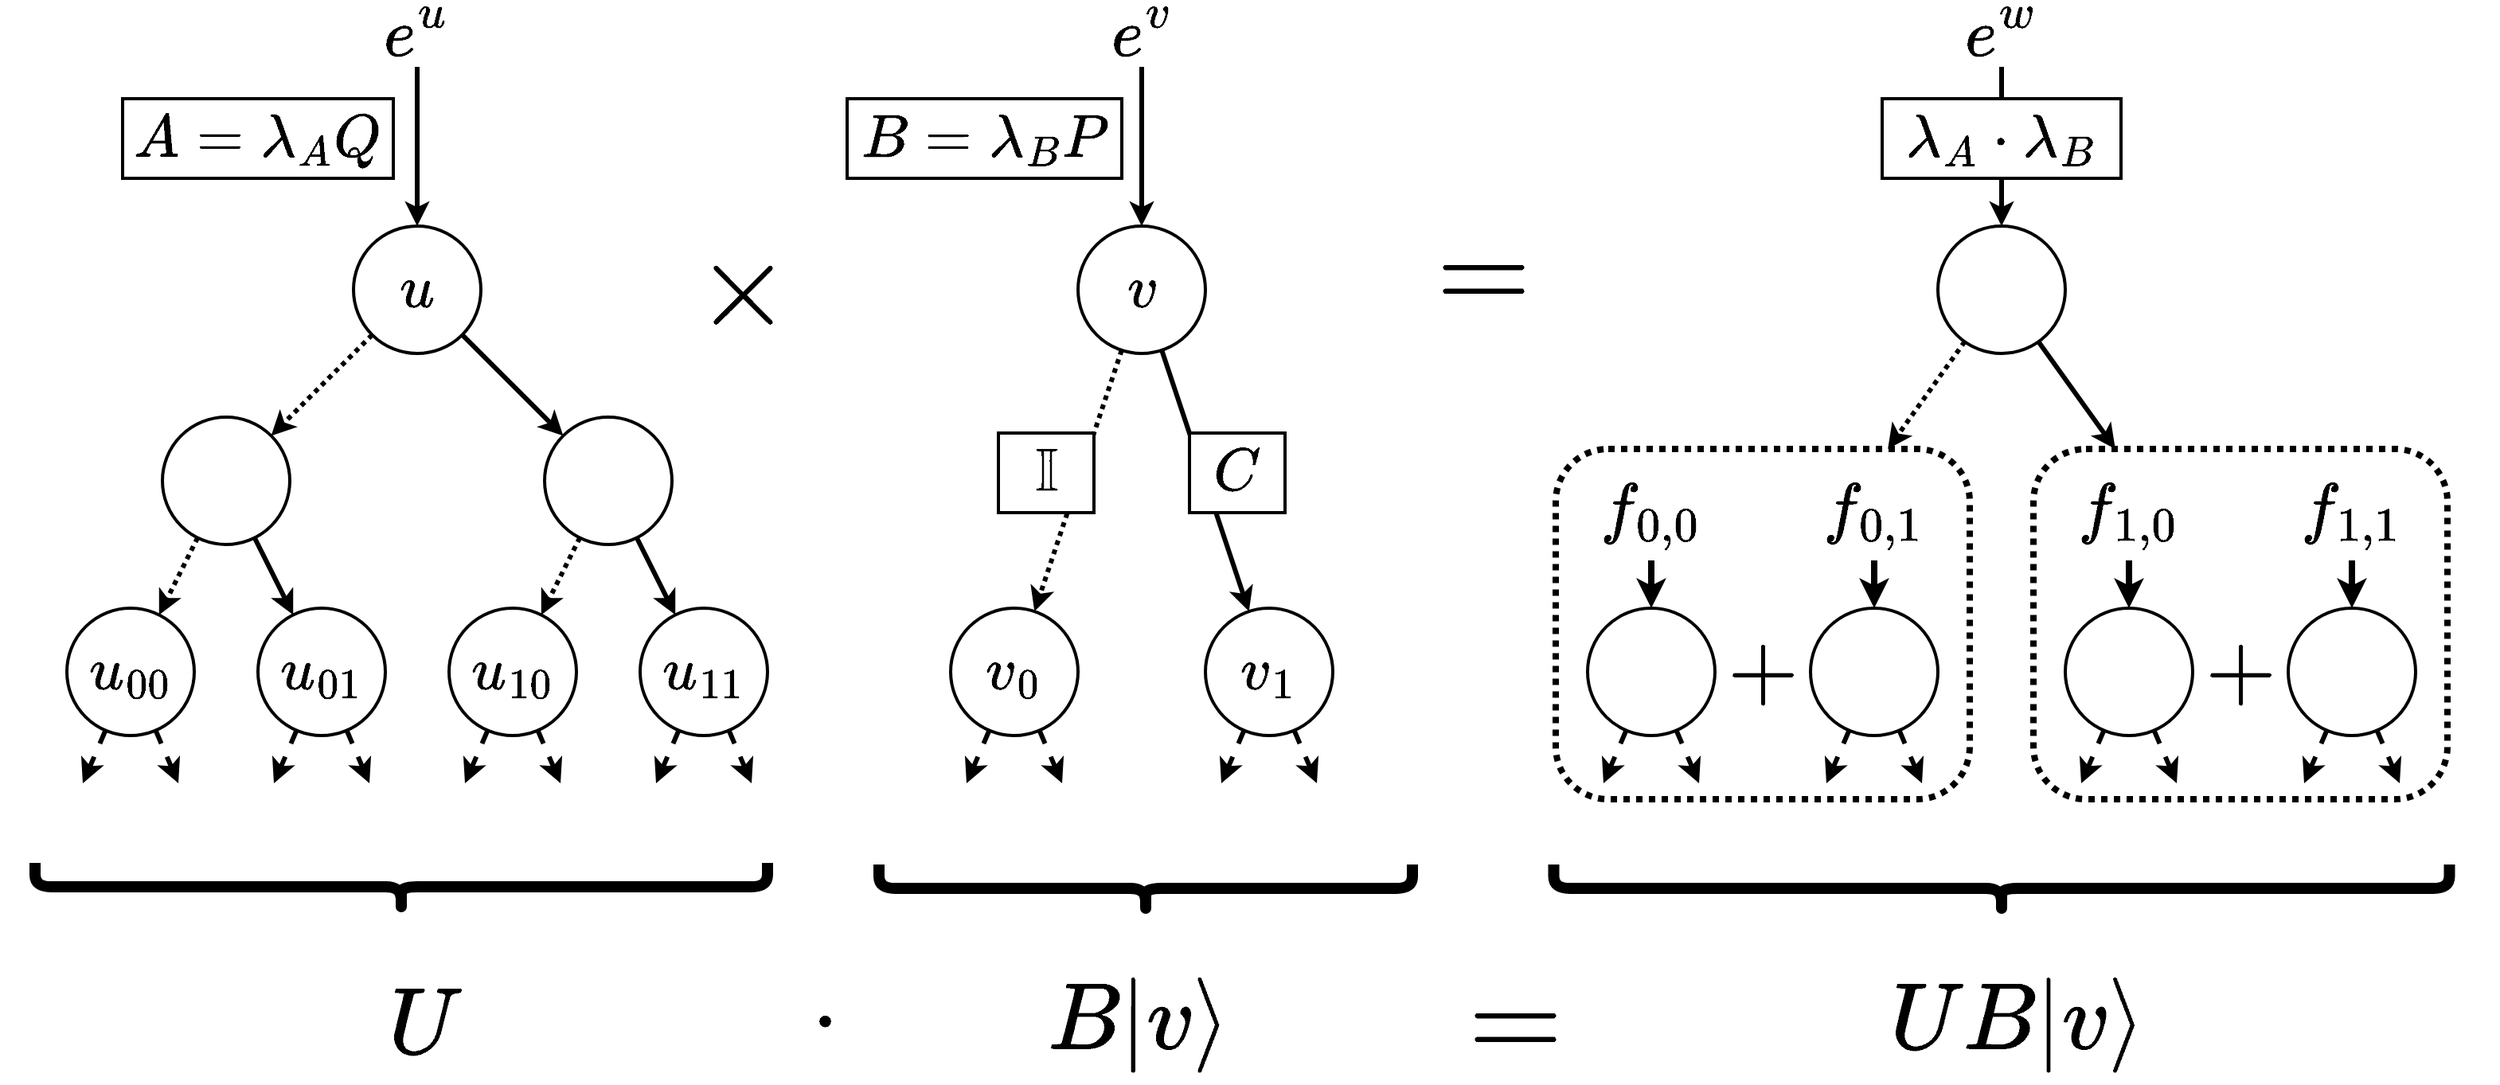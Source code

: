 <mxfile version="13.9.9" type="device"><diagram id="MQbCqY4gfCQlZGrmWCQB" name="Page-1"><mxGraphModel dx="1936" dy="2279" grid="1" gridSize="10" guides="1" tooltips="1" connect="1" arrows="1" fold="1" page="1" pageScale="1" pageWidth="850" pageHeight="1100" math="1" shadow="0"><root><mxCell id="0"/><mxCell id="1" parent="0"/><mxCell id="7Ry7cLWotLpkB_RarK6v-8" style="rounded=0;orthogonalLoop=1;jettySize=auto;html=1;strokeWidth=3;dashed=1;dashPattern=1 1;fontSize=32;" parent="1" source="7Ry7cLWotLpkB_RarK6v-1" target="7Ry7cLWotLpkB_RarK6v-2" edge="1"><mxGeometry relative="1" as="geometry"/></mxCell><mxCell id="7Ry7cLWotLpkB_RarK6v-11" style="edgeStyle=none;rounded=0;orthogonalLoop=1;jettySize=auto;html=1;strokeWidth=3;fontSize=32;" parent="1" source="7Ry7cLWotLpkB_RarK6v-1" target="7Ry7cLWotLpkB_RarK6v-3" edge="1"><mxGeometry relative="1" as="geometry"/></mxCell><mxCell id="XFLBcr7ktRr1cIXliRui-13" style="edgeStyle=none;rounded=0;orthogonalLoop=1;jettySize=auto;html=1;fontSize=32;startArrow=classic;startFill=1;endArrow=none;endFill=0;strokeWidth=3;" parent="1" source="7Ry7cLWotLpkB_RarK6v-1" edge="1"><mxGeometry relative="1" as="geometry"><mxPoint x="415" y="60" as="targetPoint"/></mxGeometry></mxCell><mxCell id="7Ry7cLWotLpkB_RarK6v-1" value="$$u$$" style="ellipse;whiteSpace=wrap;html=1;aspect=fixed;strokeWidth=2;fontSize=32;" parent="1" vertex="1"><mxGeometry x="375" y="160" width="80" height="80" as="geometry"/></mxCell><mxCell id="7Ry7cLWotLpkB_RarK6v-9" style="edgeStyle=none;rounded=0;orthogonalLoop=1;jettySize=auto;html=1;dashed=1;dashPattern=1 1;strokeWidth=3;fontSize=32;" parent="1" source="7Ry7cLWotLpkB_RarK6v-2" target="7Ry7cLWotLpkB_RarK6v-4" edge="1"><mxGeometry relative="1" as="geometry"/></mxCell><mxCell id="7Ry7cLWotLpkB_RarK6v-13" style="edgeStyle=none;rounded=0;orthogonalLoop=1;jettySize=auto;html=1;strokeWidth=3;fontSize=32;" parent="1" source="7Ry7cLWotLpkB_RarK6v-2" target="7Ry7cLWotLpkB_RarK6v-5" edge="1"><mxGeometry relative="1" as="geometry"/></mxCell><mxCell id="7Ry7cLWotLpkB_RarK6v-2" value="" style="ellipse;whiteSpace=wrap;html=1;aspect=fixed;strokeWidth=2;fontSize=32;" parent="1" vertex="1"><mxGeometry x="255" y="280" width="80" height="80" as="geometry"/></mxCell><mxCell id="7Ry7cLWotLpkB_RarK6v-10" style="edgeStyle=none;rounded=0;orthogonalLoop=1;jettySize=auto;html=1;dashed=1;dashPattern=1 1;strokeWidth=3;fontSize=32;" parent="1" source="7Ry7cLWotLpkB_RarK6v-3" target="7Ry7cLWotLpkB_RarK6v-6" edge="1"><mxGeometry relative="1" as="geometry"/></mxCell><mxCell id="7Ry7cLWotLpkB_RarK6v-12" style="edgeStyle=none;rounded=0;orthogonalLoop=1;jettySize=auto;html=1;strokeWidth=3;fontSize=32;" parent="1" source="7Ry7cLWotLpkB_RarK6v-3" target="7Ry7cLWotLpkB_RarK6v-7" edge="1"><mxGeometry relative="1" as="geometry"/></mxCell><mxCell id="7Ry7cLWotLpkB_RarK6v-3" value="" style="ellipse;whiteSpace=wrap;html=1;aspect=fixed;strokeWidth=2;fontSize=32;" parent="1" vertex="1"><mxGeometry x="495" y="280" width="80" height="80" as="geometry"/></mxCell><mxCell id="2wbyn856thlZ1iI1ikwk-1" style="rounded=0;orthogonalLoop=1;jettySize=auto;html=1;strokeWidth=3;dashed=1;" parent="1" source="7Ry7cLWotLpkB_RarK6v-4" edge="1"><mxGeometry relative="1" as="geometry"><mxPoint x="205" y="510" as="targetPoint"/></mxGeometry></mxCell><mxCell id="2wbyn856thlZ1iI1ikwk-2" style="edgeStyle=none;rounded=0;orthogonalLoop=1;jettySize=auto;html=1;dashed=1;strokeWidth=3;" parent="1" source="7Ry7cLWotLpkB_RarK6v-4" edge="1"><mxGeometry relative="1" as="geometry"><mxPoint x="265" y="510" as="targetPoint"/></mxGeometry></mxCell><mxCell id="7Ry7cLWotLpkB_RarK6v-4" value="$$u_{00}$$" style="ellipse;whiteSpace=wrap;html=1;aspect=fixed;strokeWidth=2;fontSize=32;" parent="1" vertex="1"><mxGeometry x="195" y="400" width="80" height="80" as="geometry"/></mxCell><mxCell id="2wbyn856thlZ1iI1ikwk-3" style="edgeStyle=none;rounded=0;orthogonalLoop=1;jettySize=auto;html=1;dashed=1;strokeWidth=3;" parent="1" source="7Ry7cLWotLpkB_RarK6v-5" edge="1"><mxGeometry relative="1" as="geometry"><mxPoint x="325" y="510" as="targetPoint"/></mxGeometry></mxCell><mxCell id="2wbyn856thlZ1iI1ikwk-4" style="edgeStyle=none;rounded=0;orthogonalLoop=1;jettySize=auto;html=1;dashed=1;strokeWidth=3;" parent="1" source="7Ry7cLWotLpkB_RarK6v-5" edge="1"><mxGeometry relative="1" as="geometry"><mxPoint x="385" y="510" as="targetPoint"/></mxGeometry></mxCell><mxCell id="7Ry7cLWotLpkB_RarK6v-5" value="$$u_{01}$$" style="ellipse;whiteSpace=wrap;html=1;aspect=fixed;strokeWidth=2;fontSize=32;" parent="1" vertex="1"><mxGeometry x="315" y="400" width="80" height="80" as="geometry"/></mxCell><mxCell id="2wbyn856thlZ1iI1ikwk-5" style="edgeStyle=none;rounded=0;orthogonalLoop=1;jettySize=auto;html=1;dashed=1;strokeWidth=3;" parent="1" source="7Ry7cLWotLpkB_RarK6v-6" edge="1"><mxGeometry relative="1" as="geometry"><mxPoint x="445" y="510" as="targetPoint"/></mxGeometry></mxCell><mxCell id="2wbyn856thlZ1iI1ikwk-6" style="edgeStyle=none;rounded=0;orthogonalLoop=1;jettySize=auto;html=1;dashed=1;strokeWidth=3;" parent="1" source="7Ry7cLWotLpkB_RarK6v-6" edge="1"><mxGeometry relative="1" as="geometry"><mxPoint x="505" y="510" as="targetPoint"/></mxGeometry></mxCell><mxCell id="7Ry7cLWotLpkB_RarK6v-6" value="$$u_{10}$$" style="ellipse;whiteSpace=wrap;html=1;aspect=fixed;strokeWidth=2;fontSize=32;" parent="1" vertex="1"><mxGeometry x="435" y="400" width="80" height="80" as="geometry"/></mxCell><mxCell id="2wbyn856thlZ1iI1ikwk-7" style="edgeStyle=none;rounded=0;orthogonalLoop=1;jettySize=auto;html=1;dashed=1;strokeWidth=3;" parent="1" source="7Ry7cLWotLpkB_RarK6v-7" edge="1"><mxGeometry relative="1" as="geometry"><mxPoint x="565" y="510" as="targetPoint"/></mxGeometry></mxCell><mxCell id="2wbyn856thlZ1iI1ikwk-8" style="edgeStyle=none;rounded=0;orthogonalLoop=1;jettySize=auto;html=1;dashed=1;strokeWidth=3;" parent="1" source="7Ry7cLWotLpkB_RarK6v-7" edge="1"><mxGeometry relative="1" as="geometry"><mxPoint x="625" y="510" as="targetPoint"/></mxGeometry></mxCell><mxCell id="7Ry7cLWotLpkB_RarK6v-7" value="$$u_{11}$$" style="ellipse;whiteSpace=wrap;html=1;aspect=fixed;strokeWidth=2;fontSize=32;" parent="1" vertex="1"><mxGeometry x="555" y="400" width="80" height="80" as="geometry"/></mxCell><mxCell id="XFLBcr7ktRr1cIXliRui-1" value="$$\times$$" style="text;html=1;strokeColor=none;fillColor=none;align=center;verticalAlign=middle;whiteSpace=wrap;rounded=0;fontSize=64;" parent="1" vertex="1"><mxGeometry x="600" y="180" width="40" height="40" as="geometry"/></mxCell><mxCell id="XFLBcr7ktRr1cIXliRui-5" style="rounded=0;orthogonalLoop=1;jettySize=auto;html=1;fontSize=32;dashed=1;dashPattern=1 1;strokeWidth=3;" parent="1" source="XFLBcr7ktRr1cIXliRui-2" target="XFLBcr7ktRr1cIXliRui-3" edge="1"><mxGeometry relative="1" as="geometry"/></mxCell><mxCell id="XFLBcr7ktRr1cIXliRui-6" style="edgeStyle=none;rounded=0;orthogonalLoop=1;jettySize=auto;html=1;fontSize=32;strokeWidth=3;" parent="1" source="XFLBcr7ktRr1cIXliRui-2" target="XFLBcr7ktRr1cIXliRui-4" edge="1"><mxGeometry relative="1" as="geometry"/></mxCell><mxCell id="XFLBcr7ktRr1cIXliRui-12" style="edgeStyle=none;rounded=0;orthogonalLoop=1;jettySize=auto;html=1;fontSize=32;strokeWidth=3;startArrow=classic;startFill=1;endArrow=none;endFill=0;" parent="1" source="XFLBcr7ktRr1cIXliRui-2" edge="1"><mxGeometry relative="1" as="geometry"><mxPoint x="870" y="60" as="targetPoint"/></mxGeometry></mxCell><mxCell id="XFLBcr7ktRr1cIXliRui-2" value="$$v$$" style="ellipse;whiteSpace=wrap;html=1;aspect=fixed;strokeWidth=2;fontSize=32;" parent="1" vertex="1"><mxGeometry x="830" y="160" width="80" height="80" as="geometry"/></mxCell><mxCell id="2wbyn856thlZ1iI1ikwk-9" style="edgeStyle=none;rounded=0;orthogonalLoop=1;jettySize=auto;html=1;dashed=1;strokeWidth=3;" parent="1" source="XFLBcr7ktRr1cIXliRui-3" edge="1"><mxGeometry relative="1" as="geometry"><mxPoint x="760" y="510" as="targetPoint"/></mxGeometry></mxCell><mxCell id="2wbyn856thlZ1iI1ikwk-10" style="edgeStyle=none;rounded=0;orthogonalLoop=1;jettySize=auto;html=1;dashed=1;strokeWidth=3;" parent="1" source="XFLBcr7ktRr1cIXliRui-3" edge="1"><mxGeometry relative="1" as="geometry"><mxPoint x="820" y="510" as="targetPoint"/></mxGeometry></mxCell><mxCell id="XFLBcr7ktRr1cIXliRui-3" value="$$v_0$$" style="ellipse;whiteSpace=wrap;html=1;aspect=fixed;strokeWidth=2;fontSize=32;" parent="1" vertex="1"><mxGeometry x="750" y="400" width="80" height="80" as="geometry"/></mxCell><mxCell id="2wbyn856thlZ1iI1ikwk-11" style="edgeStyle=none;rounded=0;orthogonalLoop=1;jettySize=auto;html=1;dashed=1;strokeWidth=3;" parent="1" source="XFLBcr7ktRr1cIXliRui-4" edge="1"><mxGeometry relative="1" as="geometry"><mxPoint x="920" y="510" as="targetPoint"/></mxGeometry></mxCell><mxCell id="2wbyn856thlZ1iI1ikwk-12" style="edgeStyle=none;rounded=0;orthogonalLoop=1;jettySize=auto;html=1;dashed=1;strokeWidth=3;" parent="1" source="XFLBcr7ktRr1cIXliRui-4" edge="1"><mxGeometry relative="1" as="geometry"><mxPoint x="980" y="510" as="targetPoint"/></mxGeometry></mxCell><mxCell id="XFLBcr7ktRr1cIXliRui-4" value="$$v_1$$" style="ellipse;whiteSpace=wrap;html=1;aspect=fixed;strokeWidth=2;fontSize=32;" parent="1" vertex="1"><mxGeometry x="910" y="400" width="80" height="80" as="geometry"/></mxCell><mxCell id="XFLBcr7ktRr1cIXliRui-7" value="$$=$$" style="text;html=1;strokeColor=none;fillColor=none;align=center;verticalAlign=middle;whiteSpace=wrap;rounded=0;fontSize=64;" parent="1" vertex="1"><mxGeometry x="1060" y="170" width="50" height="40" as="geometry"/></mxCell><mxCell id="XFLBcr7ktRr1cIXliRui-14" style="edgeStyle=none;rounded=0;orthogonalLoop=1;jettySize=auto;html=1;fontSize=32;startArrow=classic;startFill=1;endArrow=none;endFill=0;strokeWidth=3;" parent="1" source="XFLBcr7ktRr1cIXliRui-8" target="UFPPaSYuF6DZ4g75gZXc-3" edge="1"><mxGeometry relative="1" as="geometry"><mxPoint x="1410" y="80" as="targetPoint"/></mxGeometry></mxCell><mxCell id="XFLBcr7ktRr1cIXliRui-20" style="edgeStyle=none;rounded=0;orthogonalLoop=1;jettySize=auto;html=1;fontSize=32;startArrow=none;startFill=0;endArrow=classic;endFill=1;strokeWidth=3;dashed=1;dashPattern=1 1;" parent="1" source="XFLBcr7ktRr1cIXliRui-8" target="UFPPaSYuF6DZ4g75gZXc-69" edge="1"><mxGeometry relative="1" as="geometry"><mxPoint x="1310" y="250" as="targetPoint"/></mxGeometry></mxCell><mxCell id="XFLBcr7ktRr1cIXliRui-21" style="edgeStyle=none;rounded=0;orthogonalLoop=1;jettySize=auto;html=1;fontSize=32;startArrow=none;startFill=0;endArrow=classic;endFill=1;strokeWidth=3;" parent="1" source="XFLBcr7ktRr1cIXliRui-8" target="XFLBcr7ktRr1cIXliRui-19" edge="1"><mxGeometry relative="1" as="geometry"/></mxCell><mxCell id="XFLBcr7ktRr1cIXliRui-8" value="" style="ellipse;whiteSpace=wrap;html=1;aspect=fixed;strokeWidth=2;fontSize=32;" parent="1" vertex="1"><mxGeometry x="1370" y="160" width="80" height="80" as="geometry"/></mxCell><mxCell id="XFLBcr7ktRr1cIXliRui-11" value="$$C$$" style="rounded=0;whiteSpace=wrap;html=1;fontSize=32;strokeWidth=2;" parent="1" vertex="1"><mxGeometry x="900" y="290" width="60" height="50" as="geometry"/></mxCell><mxCell id="XFLBcr7ktRr1cIXliRui-15" value="$$A=\lambda_A Q$$" style="rounded=0;whiteSpace=wrap;html=1;fontSize=32;strokeWidth=2;" parent="1" vertex="1"><mxGeometry x="230" y="80" width="170" height="50" as="geometry"/></mxCell><mxCell id="XFLBcr7ktRr1cIXliRui-16" value="$$B=\lambda_B P$$" style="rounded=0;whiteSpace=wrap;html=1;fontSize=32;strokeWidth=2;" parent="1" vertex="1"><mxGeometry x="685" y="80" width="172.5" height="50" as="geometry"/></mxCell><mxCell id="XFLBcr7ktRr1cIXliRui-18" value="$$\mathbb I$$" style="rounded=0;whiteSpace=wrap;html=1;fontSize=32;strokeWidth=2;" parent="1" vertex="1"><mxGeometry x="780" y="290" width="60" height="50" as="geometry"/></mxCell><mxCell id="XFLBcr7ktRr1cIXliRui-19" value="" style="rounded=1;whiteSpace=wrap;html=1;fontSize=32;strokeWidth=4;fillColor=none;dashed=1;dashPattern=1 1;" parent="1" vertex="1"><mxGeometry x="1430" y="300" width="260" height="220" as="geometry"/></mxCell><mxCell id="XFLBcr7ktRr1cIXliRui-27" value="$$\lambda_A\cdot \lambda_B$$" style="rounded=0;whiteSpace=wrap;html=1;fontSize=32;strokeWidth=2;" parent="1" vertex="1"><mxGeometry x="1335" y="80" width="150" height="50" as="geometry"/></mxCell><mxCell id="UFPPaSYuF6DZ4g75gZXc-1" value="$$e^u$$" style="text;html=1;strokeColor=none;fillColor=none;align=center;verticalAlign=middle;whiteSpace=wrap;rounded=0;fontSize=36;" parent="1" vertex="1"><mxGeometry x="375" y="20" width="80" height="40" as="geometry"/></mxCell><mxCell id="UFPPaSYuF6DZ4g75gZXc-2" value="$$e^v$$" style="text;html=1;strokeColor=none;fillColor=none;align=center;verticalAlign=middle;whiteSpace=wrap;rounded=0;fontSize=36;" parent="1" vertex="1"><mxGeometry x="830" y="20" width="80" height="40" as="geometry"/></mxCell><mxCell id="UFPPaSYuF6DZ4g75gZXc-3" value="$$e^{w}$$" style="text;html=1;strokeColor=none;fillColor=none;align=center;verticalAlign=middle;whiteSpace=wrap;rounded=0;fontSize=36;" parent="1" vertex="1"><mxGeometry x="1370" y="20" width="80" height="40" as="geometry"/></mxCell><mxCell id="UFPPaSYuF6DZ4g75gZXc-37" value="$$+$$" style="text;html=1;strokeColor=none;fillColor=none;align=center;verticalAlign=middle;whiteSpace=wrap;rounded=0;fontSize=48;" parent="1" vertex="1"><mxGeometry x="1540" y="420" width="40" height="40" as="geometry"/></mxCell><mxCell id="UFPPaSYuF6DZ4g75gZXc-50" value="" style="group" parent="1" vertex="1" connectable="0"><mxGeometry x="1590" y="320" width="80" height="190" as="geometry"/></mxCell><mxCell id="UFPPaSYuF6DZ4g75gZXc-25" style="edgeStyle=none;rounded=0;orthogonalLoop=1;jettySize=auto;html=1;dashed=1;strokeWidth=3;" parent="UFPPaSYuF6DZ4g75gZXc-50" source="UFPPaSYuF6DZ4g75gZXc-28" edge="1"><mxGeometry as="geometry"><mxPoint x="10" y="190" as="targetPoint"/></mxGeometry></mxCell><mxCell id="UFPPaSYuF6DZ4g75gZXc-26" style="edgeStyle=none;rounded=0;orthogonalLoop=1;jettySize=auto;html=1;dashed=1;strokeWidth=3;" parent="UFPPaSYuF6DZ4g75gZXc-50" source="UFPPaSYuF6DZ4g75gZXc-28" edge="1"><mxGeometry as="geometry"><mxPoint x="70" y="190" as="targetPoint"/></mxGeometry></mxCell><mxCell id="UFPPaSYuF6DZ4g75gZXc-27" style="edgeStyle=orthogonalEdgeStyle;rounded=0;orthogonalLoop=1;jettySize=auto;html=1;fontSize=36;strokeWidth=4;startArrow=classic;startFill=1;endArrow=none;endFill=0;" parent="UFPPaSYuF6DZ4g75gZXc-50" source="UFPPaSYuF6DZ4g75gZXc-28" edge="1"><mxGeometry as="geometry"><mxPoint x="40" y="50" as="targetPoint"/></mxGeometry></mxCell><mxCell id="UFPPaSYuF6DZ4g75gZXc-28" value="" style="ellipse;whiteSpace=wrap;html=1;aspect=fixed;strokeWidth=2;fontSize=32;" parent="UFPPaSYuF6DZ4g75gZXc-50" vertex="1"><mxGeometry y="80" width="80" height="80" as="geometry"/></mxCell><mxCell id="UFPPaSYuF6DZ4g75gZXc-32" value="$$f_{1,1}$$" style="text;html=1;strokeColor=none;fillColor=none;align=center;verticalAlign=middle;whiteSpace=wrap;rounded=0;fontSize=36;" parent="UFPPaSYuF6DZ4g75gZXc-50" vertex="1"><mxGeometry width="80" height="40" as="geometry"/></mxCell><mxCell id="UFPPaSYuF6DZ4g75gZXc-51" value="" style="group" parent="1" vertex="1" connectable="0"><mxGeometry x="1450" y="320" width="80" height="190" as="geometry"/></mxCell><mxCell id="UFPPaSYuF6DZ4g75gZXc-52" style="edgeStyle=none;rounded=0;orthogonalLoop=1;jettySize=auto;html=1;dashed=1;strokeWidth=3;" parent="UFPPaSYuF6DZ4g75gZXc-51" source="UFPPaSYuF6DZ4g75gZXc-55" edge="1"><mxGeometry as="geometry"><mxPoint x="10" y="190" as="targetPoint"/></mxGeometry></mxCell><mxCell id="UFPPaSYuF6DZ4g75gZXc-53" style="edgeStyle=none;rounded=0;orthogonalLoop=1;jettySize=auto;html=1;dashed=1;strokeWidth=3;" parent="UFPPaSYuF6DZ4g75gZXc-51" source="UFPPaSYuF6DZ4g75gZXc-55" edge="1"><mxGeometry as="geometry"><mxPoint x="70" y="190" as="targetPoint"/></mxGeometry></mxCell><mxCell id="UFPPaSYuF6DZ4g75gZXc-54" style="edgeStyle=orthogonalEdgeStyle;rounded=0;orthogonalLoop=1;jettySize=auto;html=1;fontSize=36;strokeWidth=4;startArrow=classic;startFill=1;endArrow=none;endFill=0;" parent="UFPPaSYuF6DZ4g75gZXc-51" source="UFPPaSYuF6DZ4g75gZXc-55" edge="1"><mxGeometry as="geometry"><mxPoint x="40" y="50" as="targetPoint"/></mxGeometry></mxCell><mxCell id="UFPPaSYuF6DZ4g75gZXc-55" value="" style="ellipse;whiteSpace=wrap;html=1;aspect=fixed;strokeWidth=2;fontSize=32;" parent="UFPPaSYuF6DZ4g75gZXc-51" vertex="1"><mxGeometry y="80" width="80" height="80" as="geometry"/></mxCell><mxCell id="UFPPaSYuF6DZ4g75gZXc-56" value="$$f_{1,0}$$" style="text;html=1;strokeColor=none;fillColor=none;align=center;verticalAlign=middle;whiteSpace=wrap;rounded=0;fontSize=36;" parent="UFPPaSYuF6DZ4g75gZXc-51" vertex="1"><mxGeometry width="80" height="40" as="geometry"/></mxCell><mxCell id="UFPPaSYuF6DZ4g75gZXc-69" value="" style="rounded=1;whiteSpace=wrap;html=1;fontSize=32;strokeWidth=4;fillColor=none;dashed=1;dashPattern=1 1;" parent="1" vertex="1"><mxGeometry x="1130" y="300" width="260" height="220" as="geometry"/></mxCell><mxCell id="UFPPaSYuF6DZ4g75gZXc-70" value="$$+$$" style="text;html=1;strokeColor=none;fillColor=none;align=center;verticalAlign=middle;whiteSpace=wrap;rounded=0;fontSize=48;" parent="1" vertex="1"><mxGeometry x="1240" y="420" width="40" height="40" as="geometry"/></mxCell><mxCell id="UFPPaSYuF6DZ4g75gZXc-71" value="" style="group" parent="1" vertex="1" connectable="0"><mxGeometry x="1290" y="320" width="80" height="190" as="geometry"/></mxCell><mxCell id="UFPPaSYuF6DZ4g75gZXc-72" style="edgeStyle=none;rounded=0;orthogonalLoop=1;jettySize=auto;html=1;dashed=1;strokeWidth=3;" parent="UFPPaSYuF6DZ4g75gZXc-71" source="UFPPaSYuF6DZ4g75gZXc-75" edge="1"><mxGeometry as="geometry"><mxPoint x="10" y="190" as="targetPoint"/></mxGeometry></mxCell><mxCell id="UFPPaSYuF6DZ4g75gZXc-73" style="edgeStyle=none;rounded=0;orthogonalLoop=1;jettySize=auto;html=1;dashed=1;strokeWidth=3;" parent="UFPPaSYuF6DZ4g75gZXc-71" source="UFPPaSYuF6DZ4g75gZXc-75" edge="1"><mxGeometry as="geometry"><mxPoint x="70" y="190" as="targetPoint"/></mxGeometry></mxCell><mxCell id="UFPPaSYuF6DZ4g75gZXc-74" style="edgeStyle=orthogonalEdgeStyle;rounded=0;orthogonalLoop=1;jettySize=auto;html=1;fontSize=36;strokeWidth=4;startArrow=classic;startFill=1;endArrow=none;endFill=0;" parent="UFPPaSYuF6DZ4g75gZXc-71" source="UFPPaSYuF6DZ4g75gZXc-75" edge="1"><mxGeometry as="geometry"><mxPoint x="40" y="50" as="targetPoint"/></mxGeometry></mxCell><mxCell id="UFPPaSYuF6DZ4g75gZXc-75" value="" style="ellipse;whiteSpace=wrap;html=1;aspect=fixed;strokeWidth=2;fontSize=32;" parent="UFPPaSYuF6DZ4g75gZXc-71" vertex="1"><mxGeometry y="80" width="80" height="80" as="geometry"/></mxCell><mxCell id="UFPPaSYuF6DZ4g75gZXc-76" value="$$f_{0,1}$$" style="text;html=1;strokeColor=none;fillColor=none;align=center;verticalAlign=middle;whiteSpace=wrap;rounded=0;fontSize=36;" parent="UFPPaSYuF6DZ4g75gZXc-71" vertex="1"><mxGeometry width="80" height="40" as="geometry"/></mxCell><mxCell id="UFPPaSYuF6DZ4g75gZXc-77" value="" style="group" parent="1" vertex="1" connectable="0"><mxGeometry x="1150" y="320" width="80" height="190" as="geometry"/></mxCell><mxCell id="UFPPaSYuF6DZ4g75gZXc-78" style="edgeStyle=none;rounded=0;orthogonalLoop=1;jettySize=auto;html=1;dashed=1;strokeWidth=3;" parent="UFPPaSYuF6DZ4g75gZXc-77" source="UFPPaSYuF6DZ4g75gZXc-81" edge="1"><mxGeometry as="geometry"><mxPoint x="10" y="190" as="targetPoint"/></mxGeometry></mxCell><mxCell id="UFPPaSYuF6DZ4g75gZXc-79" style="edgeStyle=none;rounded=0;orthogonalLoop=1;jettySize=auto;html=1;dashed=1;strokeWidth=3;" parent="UFPPaSYuF6DZ4g75gZXc-77" source="UFPPaSYuF6DZ4g75gZXc-81" edge="1"><mxGeometry as="geometry"><mxPoint x="70" y="190" as="targetPoint"/></mxGeometry></mxCell><mxCell id="UFPPaSYuF6DZ4g75gZXc-80" style="edgeStyle=orthogonalEdgeStyle;rounded=0;orthogonalLoop=1;jettySize=auto;html=1;fontSize=36;strokeWidth=4;startArrow=classic;startFill=1;endArrow=none;endFill=0;" parent="UFPPaSYuF6DZ4g75gZXc-77" source="UFPPaSYuF6DZ4g75gZXc-81" edge="1"><mxGeometry as="geometry"><mxPoint x="40" y="50" as="targetPoint"/></mxGeometry></mxCell><mxCell id="UFPPaSYuF6DZ4g75gZXc-81" value="" style="ellipse;whiteSpace=wrap;html=1;aspect=fixed;strokeWidth=2;fontSize=32;" parent="UFPPaSYuF6DZ4g75gZXc-77" vertex="1"><mxGeometry y="80" width="80" height="80" as="geometry"/></mxCell><mxCell id="UFPPaSYuF6DZ4g75gZXc-82" value="$$f_{0,0}$$" style="text;html=1;strokeColor=none;fillColor=none;align=center;verticalAlign=middle;whiteSpace=wrap;rounded=0;fontSize=36;" parent="UFPPaSYuF6DZ4g75gZXc-77" vertex="1"><mxGeometry width="80" height="40" as="geometry"/></mxCell><mxCell id="E1Gi5vsKLriwMaE6ldlZ-1" value="" style="shape=curlyBracket;whiteSpace=wrap;html=1;rounded=1;fontSize=36;strokeWidth=7;rotation=-90;size=0.5;" vertex="1" parent="1"><mxGeometry x="390" y="345" width="30" height="460" as="geometry"/></mxCell><mxCell id="E1Gi5vsKLriwMaE6ldlZ-2" value="" style="shape=curlyBracket;whiteSpace=wrap;html=1;rounded=1;fontSize=36;strokeWidth=7;rotation=-90;" vertex="1" parent="1"><mxGeometry x="1395" y="294.75" width="30" height="562.5" as="geometry"/></mxCell><mxCell id="E1Gi5vsKLriwMaE6ldlZ-4" value="" style="shape=curlyBracket;whiteSpace=wrap;html=1;rounded=1;fontSize=36;strokeWidth=7;rotation=-90;" vertex="1" parent="1"><mxGeometry x="857.5" y="408.5" width="30" height="335" as="geometry"/></mxCell><mxCell id="E1Gi5vsKLriwMaE6ldlZ-8" value="&lt;span style=&quot;font-size: 50px&quot;&gt;$$B|v\rangle$$&lt;/span&gt;" style="text;html=1;strokeColor=none;fillColor=none;align=center;verticalAlign=middle;whiteSpace=wrap;rounded=0;" vertex="1" parent="1"><mxGeometry x="847.5" y="650" width="40" height="20" as="geometry"/></mxCell><mxCell id="E1Gi5vsKLriwMaE6ldlZ-9" value="&lt;span style=&quot;color: rgb(0 , 0 , 0) ; font-family: &amp;#34;helvetica&amp;#34; ; font-size: 50px ; font-style: normal ; font-weight: 400 ; letter-spacing: normal ; text-align: center ; text-indent: 0px ; text-transform: none ; word-spacing: 0px ; background-color: rgb(248 , 249 , 250) ; display: inline ; float: none&quot;&gt;$$\cdot$$&lt;/span&gt;" style="text;whiteSpace=wrap;html=1;" vertex="1" parent="1"><mxGeometry x="661" y="570" width="360" height="40" as="geometry"/></mxCell><mxCell id="E1Gi5vsKLriwMaE6ldlZ-11" value="&lt;span style=&quot;font-size: 50px&quot;&gt;$$UB|v\rangle$$&lt;/span&gt;" style="text;html=1;strokeColor=none;fillColor=none;align=center;verticalAlign=middle;whiteSpace=wrap;rounded=0;" vertex="1" parent="1"><mxGeometry x="1400" y="650" width="40" height="20" as="geometry"/></mxCell><mxCell id="E1Gi5vsKLriwMaE6ldlZ-13" value="$$=$$" style="text;html=1;strokeColor=none;fillColor=none;align=center;verticalAlign=middle;whiteSpace=wrap;rounded=0;fontSize=64;" vertex="1" parent="1"><mxGeometry x="1080" y="640" width="50" height="40" as="geometry"/></mxCell><mxCell id="E1Gi5vsKLriwMaE6ldlZ-16" value="&lt;font style=&quot;font-size: 50px&quot;&gt;$$U$$&lt;/font&gt;" style="text;html=1;strokeColor=none;fillColor=none;align=center;verticalAlign=middle;whiteSpace=wrap;rounded=0;" vertex="1" parent="1"><mxGeometry x="400" y="652" width="40" height="20" as="geometry"/></mxCell></root></mxGraphModel></diagram></mxfile>